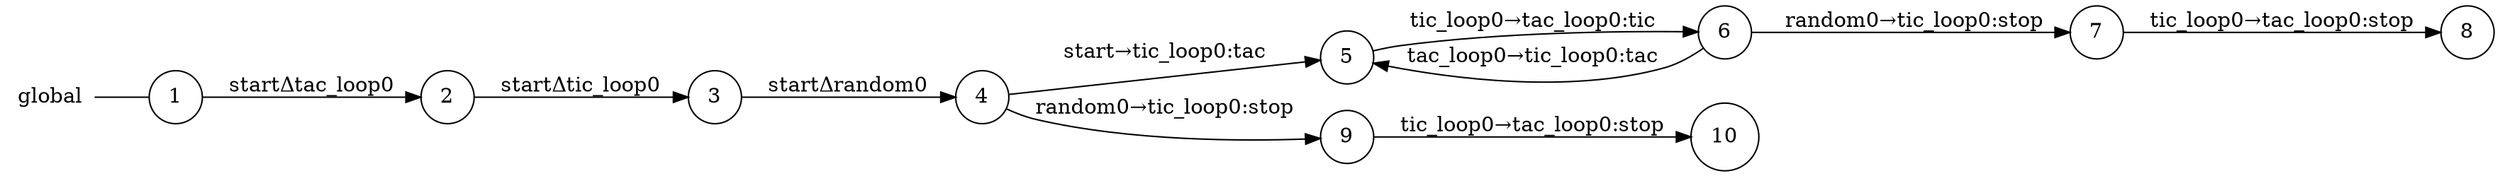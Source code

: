 digraph global {
	rankdir="LR";
	n_0 [label="global", shape="plaintext"];
	n_1 [id="5", shape=circle, label="5"];
	n_2 [id="6", shape=circle, label="6"];
	n_3 [id="10", shape=circle, label="10"];
	n_4 [id="1", shape=circle, label="1"];
	n_0 -> n_4 [arrowhead=none];
	n_5 [id="9", shape=circle, label="9"];
	n_6 [id="2", shape=circle, label="2"];
	n_7 [id="8", shape=circle, label="8"];
	n_8 [id="4", shape=circle, label="4"];
	n_9 [id="7", shape=circle, label="7"];
	n_10 [id="3", shape=circle, label="3"];

	n_6 -> n_10 [id="[$e|1]", label="startΔtic_loop0"];
	n_8 -> n_1 [id="[$e|3]", label="start→tic_loop0:tac"];
	n_2 -> n_9 [id="[$e|6]", label="random0→tic_loop0:stop"];
	n_9 -> n_7 [id="[$e|7]", label="tic_loop0→tac_loop0:stop"];
	n_2 -> n_1 [id="[$e|5]", label="tac_loop0→tic_loop0:tac"];
	n_4 -> n_6 [id="[$e|0]", label="startΔtac_loop0"];
	n_8 -> n_5 [id="[$e|8]", label="random0→tic_loop0:stop"];
	n_1 -> n_2 [id="[$e|4]", label="tic_loop0→tac_loop0:tic"];
	n_10 -> n_8 [id="[$e|2]", label="startΔrandom0"];
	n_5 -> n_3 [id="[$e|9]", label="tic_loop0→tac_loop0:stop"];
}
